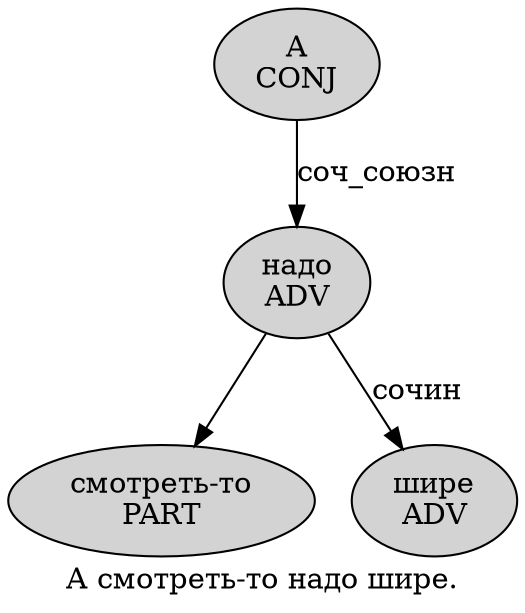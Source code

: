 digraph SENTENCE_3942 {
	graph [label="А смотреть-то надо шире."]
	node [style=filled]
		0 [label="А
CONJ" color="" fillcolor=lightgray penwidth=1 shape=ellipse]
		1 [label="смотреть-то
PART" color="" fillcolor=lightgray penwidth=1 shape=ellipse]
		2 [label="надо
ADV" color="" fillcolor=lightgray penwidth=1 shape=ellipse]
		3 [label="шире
ADV" color="" fillcolor=lightgray penwidth=1 shape=ellipse]
			0 -> 2 [label="соч_союзн"]
			2 -> 1
			2 -> 3 [label="сочин"]
}